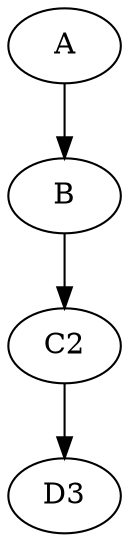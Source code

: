 digraph "testSeq" {
	A	 [Weight=5];
	B	 [Weight=6];
	A -> B	 [Weight=999];
	C2	 [Weight=5];
	B -> C2	 [Weight=999];
	D3	 [Weight=6];
	C2 -> D3	 [Weight=999];
}
